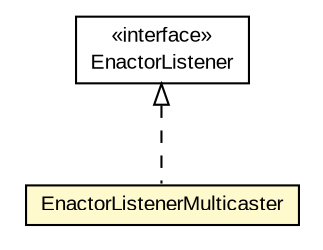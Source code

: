 #!/usr/local/bin/dot
#
# Class diagram 
# Generated by UMLGraph version 5.3 (http://www.umlgraph.org/)
#

digraph G {
	edge [fontname="arial",fontsize=10,labelfontname="arial",labelfontsize=10];
	node [fontname="arial",fontsize=10,shape=plaintext];
	nodesep=0.25;
	ranksep=0.5;
	// context.arch.enactor.EnactorListenerMulticaster
	c74179 [label=<<table title="context.arch.enactor.EnactorListenerMulticaster" border="0" cellborder="1" cellspacing="0" cellpadding="2" port="p" bgcolor="lemonChiffon" href="./EnactorListenerMulticaster.html">
		<tr><td><table border="0" cellspacing="0" cellpadding="1">
<tr><td align="center" balign="center"> EnactorListenerMulticaster </td></tr>
		</table></td></tr>
		</table>>, fontname="arial", fontcolor="black", fontsize=10.0];
	// context.arch.enactor.EnactorListener
	c74180 [label=<<table title="context.arch.enactor.EnactorListener" border="0" cellborder="1" cellspacing="0" cellpadding="2" port="p" href="./EnactorListener.html">
		<tr><td><table border="0" cellspacing="0" cellpadding="1">
<tr><td align="center" balign="center"> &#171;interface&#187; </td></tr>
<tr><td align="center" balign="center"> EnactorListener </td></tr>
		</table></td></tr>
		</table>>, fontname="arial", fontcolor="black", fontsize=10.0];
	//context.arch.enactor.EnactorListenerMulticaster implements context.arch.enactor.EnactorListener
	c74180:p -> c74179:p [dir=back,arrowtail=empty,style=dashed];
}

